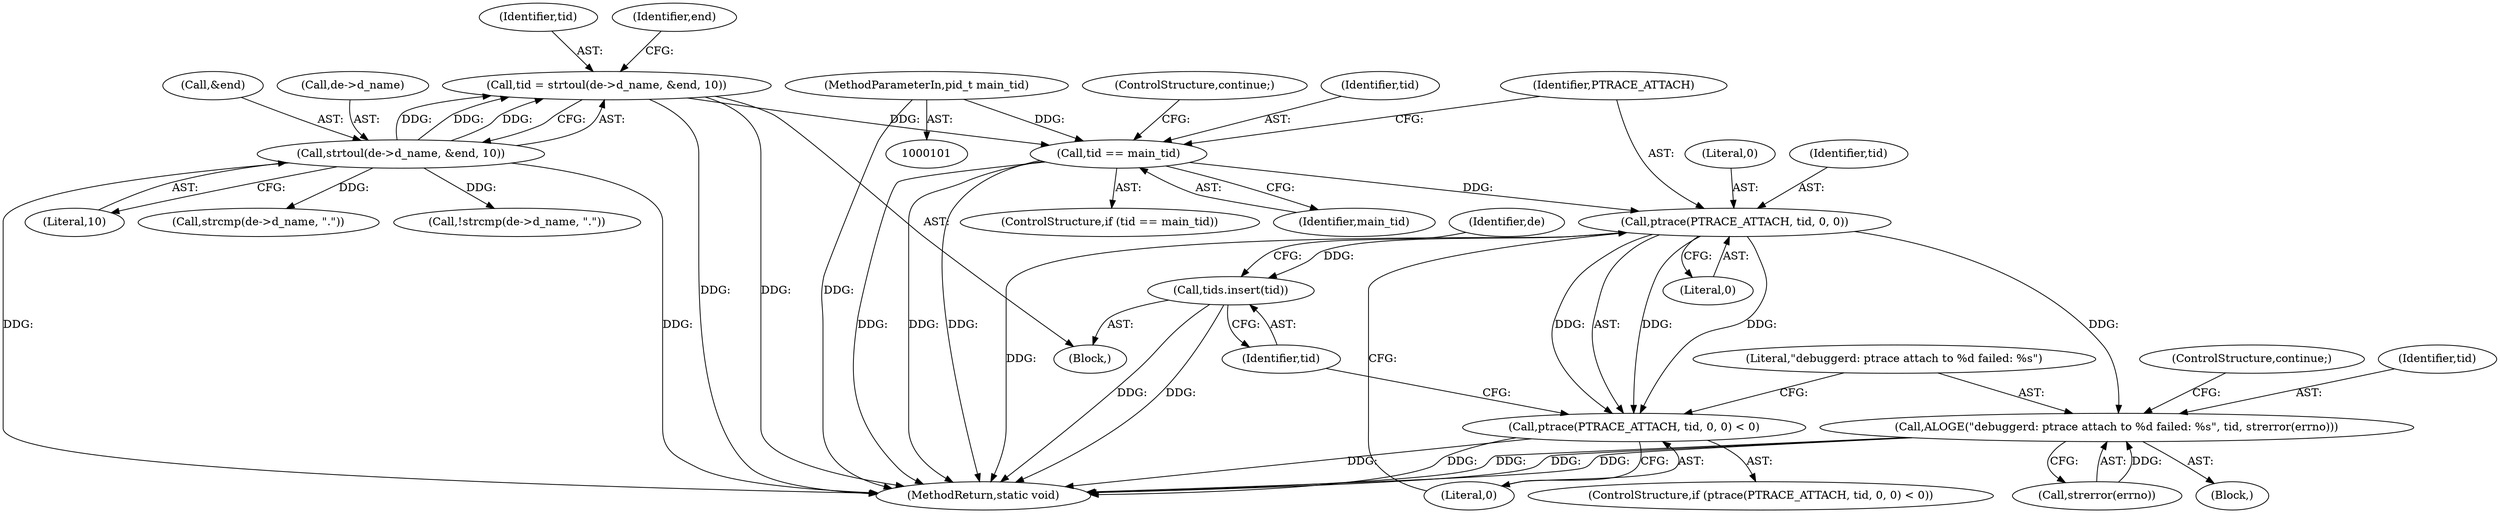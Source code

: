 digraph "0_Android_d7603583f90c2bc6074a4ee2886bd28082d7c65b@API" {
"1000169" [label="(Call,tid == main_tid)"];
"1000154" [label="(Call,tid = strtoul(de->d_name, &end, 10))"];
"1000156" [label="(Call,strtoul(de->d_name, &end, 10))"];
"1000103" [label="(MethodParameterIn,pid_t main_tid)"];
"1000176" [label="(Call,ptrace(PTRACE_ATTACH, tid, 0, 0))"];
"1000175" [label="(Call,ptrace(PTRACE_ATTACH, tid, 0, 0) < 0)"];
"1000183" [label="(Call,ALOGE(\"debuggerd: ptrace attach to %d failed: %s\", tid, strerror(errno)))"];
"1000189" [label="(Call,tids.insert(tid))"];
"1000188" [label="(ControlStructure,continue;)"];
"1000154" [label="(Call,tid = strtoul(de->d_name, &end, 10))"];
"1000177" [label="(Identifier,PTRACE_ATTACH)"];
"1000162" [label="(Literal,10)"];
"1000175" [label="(Call,ptrace(PTRACE_ATTACH, tid, 0, 0) < 0)"];
"1000181" [label="(Literal,0)"];
"1000190" [label="(Identifier,tid)"];
"1000168" [label="(ControlStructure,if (tid == main_tid))"];
"1000155" [label="(Identifier,tid)"];
"1000173" [label="(ControlStructure,continue;)"];
"1000171" [label="(Identifier,main_tid)"];
"1000179" [label="(Literal,0)"];
"1000189" [label="(Call,tids.insert(tid))"];
"1000160" [label="(Call,&end)"];
"1000182" [label="(Block,)"];
"1000183" [label="(Call,ALOGE(\"debuggerd: ptrace attach to %d failed: %s\", tid, strerror(errno)))"];
"1000135" [label="(Block,)"];
"1000139" [label="(Call,strcmp(de->d_name, \".\"))"];
"1000169" [label="(Call,tid == main_tid)"];
"1000170" [label="(Identifier,tid)"];
"1000184" [label="(Literal,\"debuggerd: ptrace attach to %d failed: %s\")"];
"1000103" [label="(MethodParameterIn,pid_t main_tid)"];
"1000176" [label="(Call,ptrace(PTRACE_ATTACH, tid, 0, 0))"];
"1000165" [label="(Identifier,end)"];
"1000174" [label="(ControlStructure,if (ptrace(PTRACE_ATTACH, tid, 0, 0) < 0))"];
"1000131" [label="(Identifier,de)"];
"1000157" [label="(Call,de->d_name)"];
"1000186" [label="(Call,strerror(errno))"];
"1000178" [label="(Identifier,tid)"];
"1000180" [label="(Literal,0)"];
"1000185" [label="(Identifier,tid)"];
"1000156" [label="(Call,strtoul(de->d_name, &end, 10))"];
"1000138" [label="(Call,!strcmp(de->d_name, \".\"))"];
"1000191" [label="(MethodReturn,static void)"];
"1000169" -> "1000168"  [label="AST: "];
"1000169" -> "1000171"  [label="CFG: "];
"1000170" -> "1000169"  [label="AST: "];
"1000171" -> "1000169"  [label="AST: "];
"1000173" -> "1000169"  [label="CFG: "];
"1000177" -> "1000169"  [label="CFG: "];
"1000169" -> "1000191"  [label="DDG: "];
"1000169" -> "1000191"  [label="DDG: "];
"1000169" -> "1000191"  [label="DDG: "];
"1000154" -> "1000169"  [label="DDG: "];
"1000103" -> "1000169"  [label="DDG: "];
"1000169" -> "1000176"  [label="DDG: "];
"1000154" -> "1000135"  [label="AST: "];
"1000154" -> "1000156"  [label="CFG: "];
"1000155" -> "1000154"  [label="AST: "];
"1000156" -> "1000154"  [label="AST: "];
"1000165" -> "1000154"  [label="CFG: "];
"1000154" -> "1000191"  [label="DDG: "];
"1000154" -> "1000191"  [label="DDG: "];
"1000156" -> "1000154"  [label="DDG: "];
"1000156" -> "1000154"  [label="DDG: "];
"1000156" -> "1000154"  [label="DDG: "];
"1000156" -> "1000162"  [label="CFG: "];
"1000157" -> "1000156"  [label="AST: "];
"1000160" -> "1000156"  [label="AST: "];
"1000162" -> "1000156"  [label="AST: "];
"1000156" -> "1000191"  [label="DDG: "];
"1000156" -> "1000191"  [label="DDG: "];
"1000156" -> "1000138"  [label="DDG: "];
"1000156" -> "1000139"  [label="DDG: "];
"1000103" -> "1000101"  [label="AST: "];
"1000103" -> "1000191"  [label="DDG: "];
"1000176" -> "1000175"  [label="AST: "];
"1000176" -> "1000180"  [label="CFG: "];
"1000177" -> "1000176"  [label="AST: "];
"1000178" -> "1000176"  [label="AST: "];
"1000179" -> "1000176"  [label="AST: "];
"1000180" -> "1000176"  [label="AST: "];
"1000181" -> "1000176"  [label="CFG: "];
"1000176" -> "1000191"  [label="DDG: "];
"1000176" -> "1000175"  [label="DDG: "];
"1000176" -> "1000175"  [label="DDG: "];
"1000176" -> "1000175"  [label="DDG: "];
"1000176" -> "1000183"  [label="DDG: "];
"1000176" -> "1000189"  [label="DDG: "];
"1000175" -> "1000174"  [label="AST: "];
"1000175" -> "1000181"  [label="CFG: "];
"1000181" -> "1000175"  [label="AST: "];
"1000184" -> "1000175"  [label="CFG: "];
"1000190" -> "1000175"  [label="CFG: "];
"1000175" -> "1000191"  [label="DDG: "];
"1000175" -> "1000191"  [label="DDG: "];
"1000183" -> "1000182"  [label="AST: "];
"1000183" -> "1000186"  [label="CFG: "];
"1000184" -> "1000183"  [label="AST: "];
"1000185" -> "1000183"  [label="AST: "];
"1000186" -> "1000183"  [label="AST: "];
"1000188" -> "1000183"  [label="CFG: "];
"1000183" -> "1000191"  [label="DDG: "];
"1000183" -> "1000191"  [label="DDG: "];
"1000183" -> "1000191"  [label="DDG: "];
"1000186" -> "1000183"  [label="DDG: "];
"1000189" -> "1000135"  [label="AST: "];
"1000189" -> "1000190"  [label="CFG: "];
"1000190" -> "1000189"  [label="AST: "];
"1000131" -> "1000189"  [label="CFG: "];
"1000189" -> "1000191"  [label="DDG: "];
"1000189" -> "1000191"  [label="DDG: "];
}
